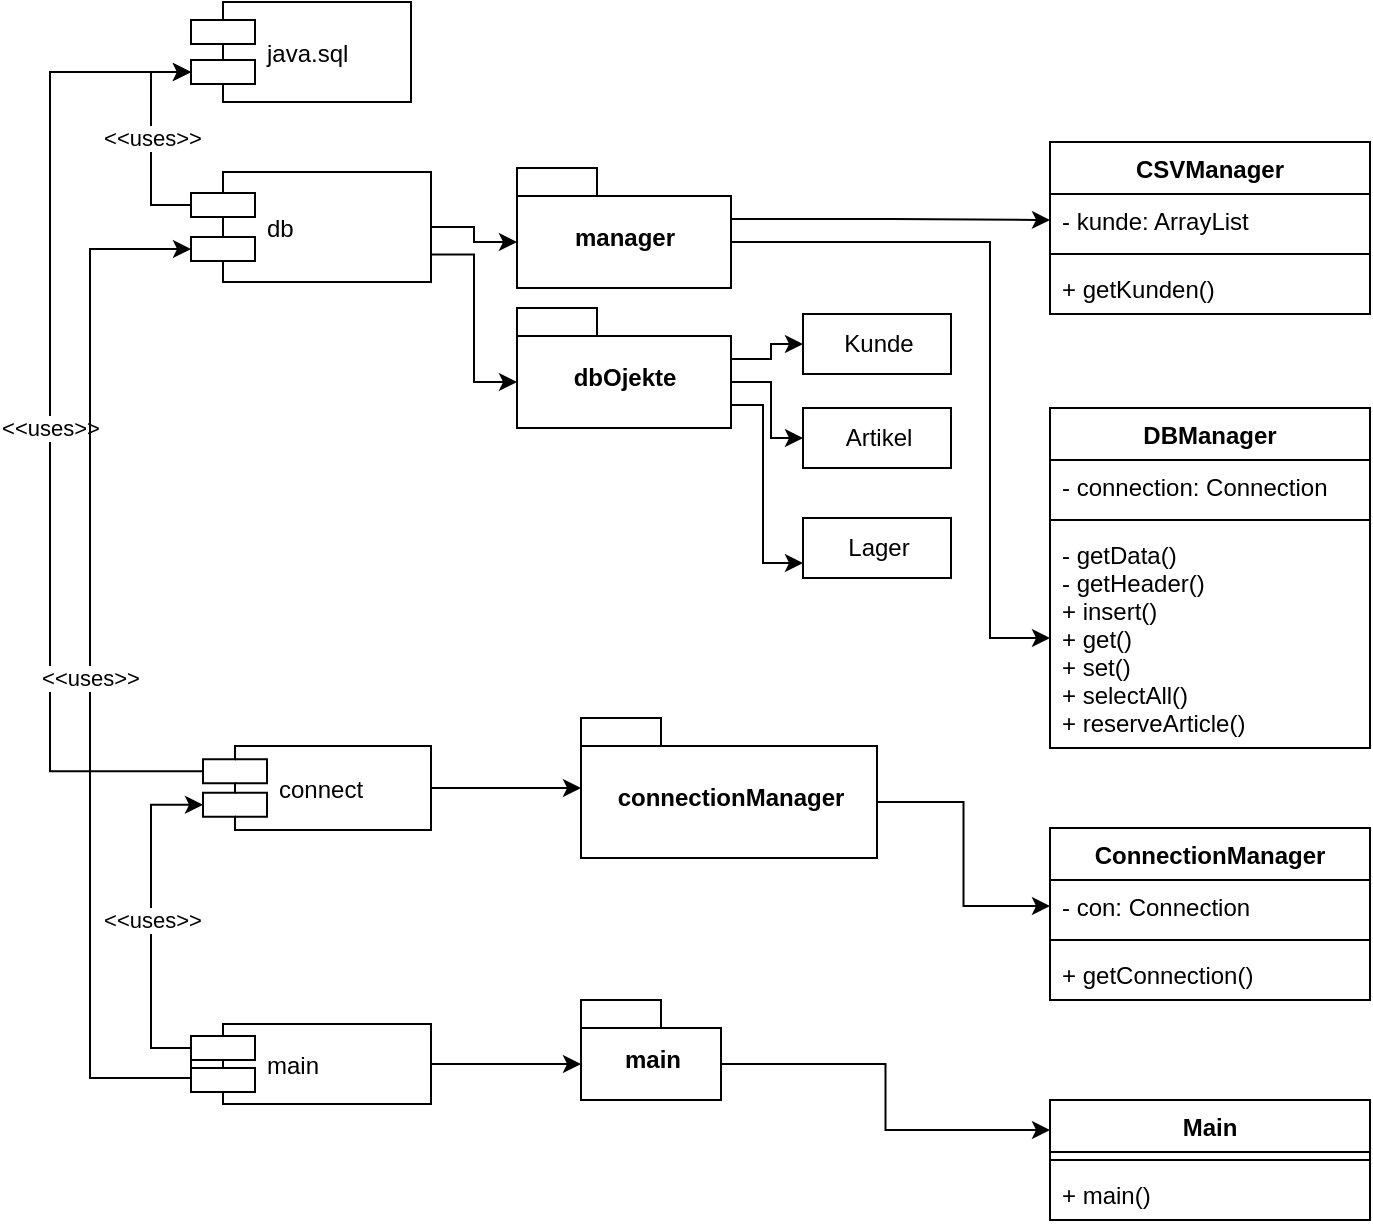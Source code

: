<mxfile version="12.2.9" type="device" pages="1"><diagram id="V6PKS-PSP5QuODsZlL7g" name="Page-1"><mxGraphModel dx="2528" dy="1052" grid="1" gridSize="10" guides="1" tooltips="1" connect="1" arrows="1" fold="1" page="1" pageScale="1" pageWidth="827" pageHeight="1169" math="0" shadow="0"><root><mxCell id="0"/><mxCell id="1" parent="0"/><mxCell id="wdLJBLHlRs8EANDuj-WX-22" style="edgeStyle=orthogonalEdgeStyle;rounded=0;orthogonalLoop=1;jettySize=auto;html=1;exitX=1;exitY=0.5;exitDx=0;exitDy=0;entryX=0;entryY=0;entryDx=0;entryDy=37;entryPerimeter=0;" edge="1" parent="1" source="wdLJBLHlRs8EANDuj-WX-7" target="wdLJBLHlRs8EANDuj-WX-4"><mxGeometry relative="1" as="geometry"/></mxCell><mxCell id="wdLJBLHlRs8EANDuj-WX-23" style="edgeStyle=orthogonalEdgeStyle;rounded=0;orthogonalLoop=1;jettySize=auto;html=1;exitX=1;exitY=0.75;exitDx=0;exitDy=0;entryX=0;entryY=0;entryDx=0;entryDy=37;entryPerimeter=0;" edge="1" parent="1" source="wdLJBLHlRs8EANDuj-WX-7" target="wdLJBLHlRs8EANDuj-WX-21"><mxGeometry relative="1" as="geometry"/></mxCell><mxCell id="wdLJBLHlRs8EANDuj-WX-66" value="&amp;lt;&amp;lt;uses&amp;gt;&amp;gt;" style="edgeStyle=orthogonalEdgeStyle;rounded=0;orthogonalLoop=1;jettySize=auto;html=1;exitX=0;exitY=0.3;exitDx=0;exitDy=0;entryX=0;entryY=0.7;entryDx=0;entryDy=0;" edge="1" parent="1" source="wdLJBLHlRs8EANDuj-WX-7" target="wdLJBLHlRs8EANDuj-WX-65"><mxGeometry relative="1" as="geometry"/></mxCell><mxCell id="wdLJBLHlRs8EANDuj-WX-7" value="db" style="shape=component;align=left;spacingLeft=36;" vertex="1" parent="1"><mxGeometry x="130.5" y="135" width="120" height="55" as="geometry"/></mxCell><mxCell id="wdLJBLHlRs8EANDuj-WX-43" style="edgeStyle=orthogonalEdgeStyle;rounded=0;orthogonalLoop=1;jettySize=auto;html=1;exitX=1;exitY=0.5;exitDx=0;exitDy=0;" edge="1" parent="1" source="wdLJBLHlRs8EANDuj-WX-5" target="wdLJBLHlRs8EANDuj-WX-3"><mxGeometry relative="1" as="geometry"/></mxCell><mxCell id="wdLJBLHlRs8EANDuj-WX-67" value="&amp;lt;&amp;lt;uses&amp;gt;&amp;gt;" style="edgeStyle=orthogonalEdgeStyle;rounded=0;orthogonalLoop=1;jettySize=auto;html=1;exitX=0;exitY=0.3;exitDx=0;exitDy=0;entryX=0;entryY=0.7;entryDx=0;entryDy=0;" edge="1" parent="1" source="wdLJBLHlRs8EANDuj-WX-5" target="wdLJBLHlRs8EANDuj-WX-65"><mxGeometry relative="1" as="geometry"><Array as="points"><mxPoint x="60" y="434"/><mxPoint x="60" y="85"/></Array></mxGeometry></mxCell><mxCell id="wdLJBLHlRs8EANDuj-WX-5" value="connect" style="shape=component;align=left;spacingLeft=36;" vertex="1" parent="1"><mxGeometry x="136.5" y="422" width="114" height="42" as="geometry"/></mxCell><mxCell id="wdLJBLHlRs8EANDuj-WX-56" style="edgeStyle=orthogonalEdgeStyle;rounded=0;orthogonalLoop=1;jettySize=auto;html=1;exitX=0;exitY=0;exitDx=70;exitDy=32;exitPerimeter=0;entryX=0;entryY=0.25;entryDx=0;entryDy=0;" edge="1" parent="1" source="wdLJBLHlRs8EANDuj-WX-2" target="wdLJBLHlRs8EANDuj-WX-51"><mxGeometry relative="1" as="geometry"/></mxCell><mxCell id="wdLJBLHlRs8EANDuj-WX-2" value="main" style="shape=folder;fontStyle=1;spacingTop=10;tabWidth=40;tabHeight=14;tabPosition=left;html=1;" vertex="1" parent="1"><mxGeometry x="325.5" y="549" width="70" height="50" as="geometry"/></mxCell><mxCell id="wdLJBLHlRs8EANDuj-WX-48" style="edgeStyle=orthogonalEdgeStyle;rounded=0;orthogonalLoop=1;jettySize=auto;html=1;exitX=0;exitY=0;exitDx=148;exitDy=42;exitPerimeter=0;" edge="1" parent="1" source="wdLJBLHlRs8EANDuj-WX-3" target="wdLJBLHlRs8EANDuj-WX-45"><mxGeometry relative="1" as="geometry"/></mxCell><mxCell id="wdLJBLHlRs8EANDuj-WX-3" value="connectionManager" style="shape=folder;fontStyle=1;spacingTop=10;tabWidth=40;tabHeight=14;tabPosition=left;html=1;" vertex="1" parent="1"><mxGeometry x="325.5" y="408" width="148" height="70" as="geometry"/></mxCell><mxCell id="wdLJBLHlRs8EANDuj-WX-33" style="edgeStyle=orthogonalEdgeStyle;rounded=0;orthogonalLoop=1;jettySize=auto;html=1;exitX=0;exitY=0;exitDx=107;exitDy=37;exitPerimeter=0;" edge="1" parent="1" source="wdLJBLHlRs8EANDuj-WX-4" target="wdLJBLHlRs8EANDuj-WX-32"><mxGeometry relative="1" as="geometry"><Array as="points"><mxPoint x="530" y="170"/><mxPoint x="530" y="368"/></Array></mxGeometry></mxCell><mxCell id="wdLJBLHlRs8EANDuj-WX-38" style="edgeStyle=orthogonalEdgeStyle;rounded=0;orthogonalLoop=1;jettySize=auto;html=1;exitX=0;exitY=0;exitDx=107;exitDy=25.5;exitPerimeter=0;" edge="1" parent="1" source="wdLJBLHlRs8EANDuj-WX-4" target="wdLJBLHlRs8EANDuj-WX-35"><mxGeometry relative="1" as="geometry"/></mxCell><mxCell id="wdLJBLHlRs8EANDuj-WX-4" value="manager&lt;br&gt;" style="shape=folder;fontStyle=1;spacingTop=10;tabWidth=40;tabHeight=14;tabPosition=left;html=1;align=center;" vertex="1" parent="1"><mxGeometry x="293.5" y="133" width="107" height="60" as="geometry"/></mxCell><mxCell id="wdLJBLHlRs8EANDuj-WX-39" style="edgeStyle=orthogonalEdgeStyle;rounded=0;orthogonalLoop=1;jettySize=auto;html=1;exitX=0;exitY=0;exitDx=107;exitDy=25.5;exitPerimeter=0;" edge="1" parent="1" source="wdLJBLHlRs8EANDuj-WX-21" target="wdLJBLHlRs8EANDuj-WX-28"><mxGeometry relative="1" as="geometry"/></mxCell><mxCell id="wdLJBLHlRs8EANDuj-WX-40" style="edgeStyle=orthogonalEdgeStyle;rounded=0;orthogonalLoop=1;jettySize=auto;html=1;exitX=0;exitY=0;exitDx=107;exitDy=37;exitPerimeter=0;entryX=0;entryY=0.5;entryDx=0;entryDy=0;" edge="1" parent="1" source="wdLJBLHlRs8EANDuj-WX-21" target="wdLJBLHlRs8EANDuj-WX-27"><mxGeometry relative="1" as="geometry"/></mxCell><mxCell id="wdLJBLHlRs8EANDuj-WX-41" style="edgeStyle=orthogonalEdgeStyle;rounded=0;orthogonalLoop=1;jettySize=auto;html=1;exitX=0;exitY=0;exitDx=107;exitDy=48.5;exitPerimeter=0;entryX=0;entryY=0.75;entryDx=0;entryDy=0;" edge="1" parent="1" source="wdLJBLHlRs8EANDuj-WX-21" target="wdLJBLHlRs8EANDuj-WX-26"><mxGeometry relative="1" as="geometry"><Array as="points"><mxPoint x="416.5" y="252"/><mxPoint x="416.5" y="331"/></Array></mxGeometry></mxCell><mxCell id="wdLJBLHlRs8EANDuj-WX-21" value="dbOjekte" style="shape=folder;fontStyle=1;spacingTop=10;tabWidth=40;tabHeight=14;tabPosition=left;html=1;align=center;" vertex="1" parent="1"><mxGeometry x="293.5" y="203" width="107" height="60" as="geometry"/></mxCell><mxCell id="wdLJBLHlRs8EANDuj-WX-26" value="Lager" style="html=1;" vertex="1" parent="1"><mxGeometry x="436.5" y="308" width="74" height="30" as="geometry"/></mxCell><mxCell id="wdLJBLHlRs8EANDuj-WX-27" value="Artikel" style="html=1;" vertex="1" parent="1"><mxGeometry x="436.5" y="253" width="74" height="30" as="geometry"/></mxCell><mxCell id="wdLJBLHlRs8EANDuj-WX-28" value="Kunde" style="html=1;" vertex="1" parent="1"><mxGeometry x="436.5" y="206" width="74" height="30" as="geometry"/></mxCell><mxCell id="wdLJBLHlRs8EANDuj-WX-29" value="DBManager" style="swimlane;fontStyle=1;align=center;verticalAlign=top;childLayout=stackLayout;horizontal=1;startSize=26;horizontalStack=0;resizeParent=1;resizeParentMax=0;resizeLast=0;collapsible=1;marginBottom=0;" vertex="1" parent="1"><mxGeometry x="560" y="253" width="160" height="170" as="geometry"/></mxCell><mxCell id="wdLJBLHlRs8EANDuj-WX-30" value="- connection: Connection" style="text;strokeColor=none;fillColor=none;align=left;verticalAlign=top;spacingLeft=4;spacingRight=4;overflow=hidden;rotatable=0;points=[[0,0.5],[1,0.5]];portConstraint=eastwest;" vertex="1" parent="wdLJBLHlRs8EANDuj-WX-29"><mxGeometry y="26" width="160" height="26" as="geometry"/></mxCell><mxCell id="wdLJBLHlRs8EANDuj-WX-31" value="" style="line;strokeWidth=1;fillColor=none;align=left;verticalAlign=middle;spacingTop=-1;spacingLeft=3;spacingRight=3;rotatable=0;labelPosition=right;points=[];portConstraint=eastwest;" vertex="1" parent="wdLJBLHlRs8EANDuj-WX-29"><mxGeometry y="52" width="160" height="8" as="geometry"/></mxCell><mxCell id="wdLJBLHlRs8EANDuj-WX-32" value="- getData()&#10;- getHeader()&#10;+ insert()&#10;+ get()&#10;+ set()&#10;+ selectAll()&#10;+ reserveArticle()&#10;" style="text;strokeColor=none;fillColor=none;align=left;verticalAlign=top;spacingLeft=4;spacingRight=4;overflow=hidden;rotatable=0;points=[[0,0.5],[1,0.5]];portConstraint=eastwest;" vertex="1" parent="wdLJBLHlRs8EANDuj-WX-29"><mxGeometry y="60" width="160" height="110" as="geometry"/></mxCell><mxCell id="wdLJBLHlRs8EANDuj-WX-34" value="CSVManager" style="swimlane;fontStyle=1;align=center;verticalAlign=top;childLayout=stackLayout;horizontal=1;startSize=26;horizontalStack=0;resizeParent=1;resizeParentMax=0;resizeLast=0;collapsible=1;marginBottom=0;" vertex="1" parent="1"><mxGeometry x="560" y="120" width="160" height="86" as="geometry"/></mxCell><mxCell id="wdLJBLHlRs8EANDuj-WX-35" value="- kunde: ArrayList" style="text;strokeColor=none;fillColor=none;align=left;verticalAlign=top;spacingLeft=4;spacingRight=4;overflow=hidden;rotatable=0;points=[[0,0.5],[1,0.5]];portConstraint=eastwest;" vertex="1" parent="wdLJBLHlRs8EANDuj-WX-34"><mxGeometry y="26" width="160" height="26" as="geometry"/></mxCell><mxCell id="wdLJBLHlRs8EANDuj-WX-36" value="" style="line;strokeWidth=1;fillColor=none;align=left;verticalAlign=middle;spacingTop=-1;spacingLeft=3;spacingRight=3;rotatable=0;labelPosition=right;points=[];portConstraint=eastwest;" vertex="1" parent="wdLJBLHlRs8EANDuj-WX-34"><mxGeometry y="52" width="160" height="8" as="geometry"/></mxCell><mxCell id="wdLJBLHlRs8EANDuj-WX-37" value="+ getKunden()" style="text;strokeColor=none;fillColor=none;align=left;verticalAlign=top;spacingLeft=4;spacingRight=4;overflow=hidden;rotatable=0;points=[[0,0.5],[1,0.5]];portConstraint=eastwest;" vertex="1" parent="wdLJBLHlRs8EANDuj-WX-34"><mxGeometry y="60" width="160" height="26" as="geometry"/></mxCell><mxCell id="wdLJBLHlRs8EANDuj-WX-44" value="ConnectionManager" style="swimlane;fontStyle=1;align=center;verticalAlign=top;childLayout=stackLayout;horizontal=1;startSize=26;horizontalStack=0;resizeParent=1;resizeParentMax=0;resizeLast=0;collapsible=1;marginBottom=0;" vertex="1" parent="1"><mxGeometry x="560" y="463" width="160" height="86" as="geometry"/></mxCell><mxCell id="wdLJBLHlRs8EANDuj-WX-45" value="- con: Connection" style="text;strokeColor=none;fillColor=none;align=left;verticalAlign=top;spacingLeft=4;spacingRight=4;overflow=hidden;rotatable=0;points=[[0,0.5],[1,0.5]];portConstraint=eastwest;" vertex="1" parent="wdLJBLHlRs8EANDuj-WX-44"><mxGeometry y="26" width="160" height="26" as="geometry"/></mxCell><mxCell id="wdLJBLHlRs8EANDuj-WX-46" value="" style="line;strokeWidth=1;fillColor=none;align=left;verticalAlign=middle;spacingTop=-1;spacingLeft=3;spacingRight=3;rotatable=0;labelPosition=right;points=[];portConstraint=eastwest;" vertex="1" parent="wdLJBLHlRs8EANDuj-WX-44"><mxGeometry y="52" width="160" height="8" as="geometry"/></mxCell><mxCell id="wdLJBLHlRs8EANDuj-WX-47" value="+ getConnection()" style="text;strokeColor=none;fillColor=none;align=left;verticalAlign=top;spacingLeft=4;spacingRight=4;overflow=hidden;rotatable=0;points=[[0,0.5],[1,0.5]];portConstraint=eastwest;" vertex="1" parent="wdLJBLHlRs8EANDuj-WX-44"><mxGeometry y="60" width="160" height="26" as="geometry"/></mxCell><mxCell id="wdLJBLHlRs8EANDuj-WX-50" style="edgeStyle=orthogonalEdgeStyle;rounded=0;orthogonalLoop=1;jettySize=auto;html=1;exitX=1;exitY=0.5;exitDx=0;exitDy=0;entryX=0;entryY=0;entryDx=0;entryDy=32;entryPerimeter=0;" edge="1" parent="1" source="wdLJBLHlRs8EANDuj-WX-49" target="wdLJBLHlRs8EANDuj-WX-2"><mxGeometry relative="1" as="geometry"/></mxCell><mxCell id="wdLJBLHlRs8EANDuj-WX-57" value="&amp;lt;&amp;lt;uses&amp;gt;&amp;gt;" style="edgeStyle=orthogonalEdgeStyle;rounded=0;orthogonalLoop=1;jettySize=auto;html=1;exitX=0;exitY=0.3;exitDx=0;exitDy=0;entryX=0;entryY=0.7;entryDx=0;entryDy=0;" edge="1" parent="1" source="wdLJBLHlRs8EANDuj-WX-49" target="wdLJBLHlRs8EANDuj-WX-5"><mxGeometry relative="1" as="geometry"/></mxCell><mxCell id="wdLJBLHlRs8EANDuj-WX-60" value="&amp;lt;&amp;lt;uses&amp;gt;&amp;gt;" style="edgeStyle=orthogonalEdgeStyle;rounded=0;orthogonalLoop=1;jettySize=auto;html=1;exitX=0;exitY=0.3;exitDx=0;exitDy=0;entryX=0;entryY=0.7;entryDx=0;entryDy=0;" edge="1" parent="1" source="wdLJBLHlRs8EANDuj-WX-49" target="wdLJBLHlRs8EANDuj-WX-7"><mxGeometry relative="1" as="geometry"><Array as="points"><mxPoint x="130" y="588"/><mxPoint x="80" y="588"/><mxPoint x="80" y="174"/></Array></mxGeometry></mxCell><mxCell id="wdLJBLHlRs8EANDuj-WX-49" value="main" style="shape=component;align=left;spacingLeft=36;" vertex="1" parent="1"><mxGeometry x="130.5" y="561" width="120" height="40" as="geometry"/></mxCell><mxCell id="wdLJBLHlRs8EANDuj-WX-51" value="Main" style="swimlane;fontStyle=1;align=center;verticalAlign=top;childLayout=stackLayout;horizontal=1;startSize=26;horizontalStack=0;resizeParent=1;resizeParentMax=0;resizeLast=0;collapsible=1;marginBottom=0;" vertex="1" parent="1"><mxGeometry x="560" y="599" width="160" height="60" as="geometry"/></mxCell><mxCell id="wdLJBLHlRs8EANDuj-WX-53" value="" style="line;strokeWidth=1;fillColor=none;align=left;verticalAlign=middle;spacingTop=-1;spacingLeft=3;spacingRight=3;rotatable=0;labelPosition=right;points=[];portConstraint=eastwest;" vertex="1" parent="wdLJBLHlRs8EANDuj-WX-51"><mxGeometry y="26" width="160" height="8" as="geometry"/></mxCell><mxCell id="wdLJBLHlRs8EANDuj-WX-54" value="+ main()" style="text;strokeColor=none;fillColor=none;align=left;verticalAlign=top;spacingLeft=4;spacingRight=4;overflow=hidden;rotatable=0;points=[[0,0.5],[1,0.5]];portConstraint=eastwest;" vertex="1" parent="wdLJBLHlRs8EANDuj-WX-51"><mxGeometry y="34" width="160" height="26" as="geometry"/></mxCell><mxCell id="wdLJBLHlRs8EANDuj-WX-65" value="java.sql" style="shape=component;align=left;spacingLeft=36;" vertex="1" parent="1"><mxGeometry x="130.5" y="50" width="110" height="50" as="geometry"/></mxCell></root></mxGraphModel></diagram></mxfile>